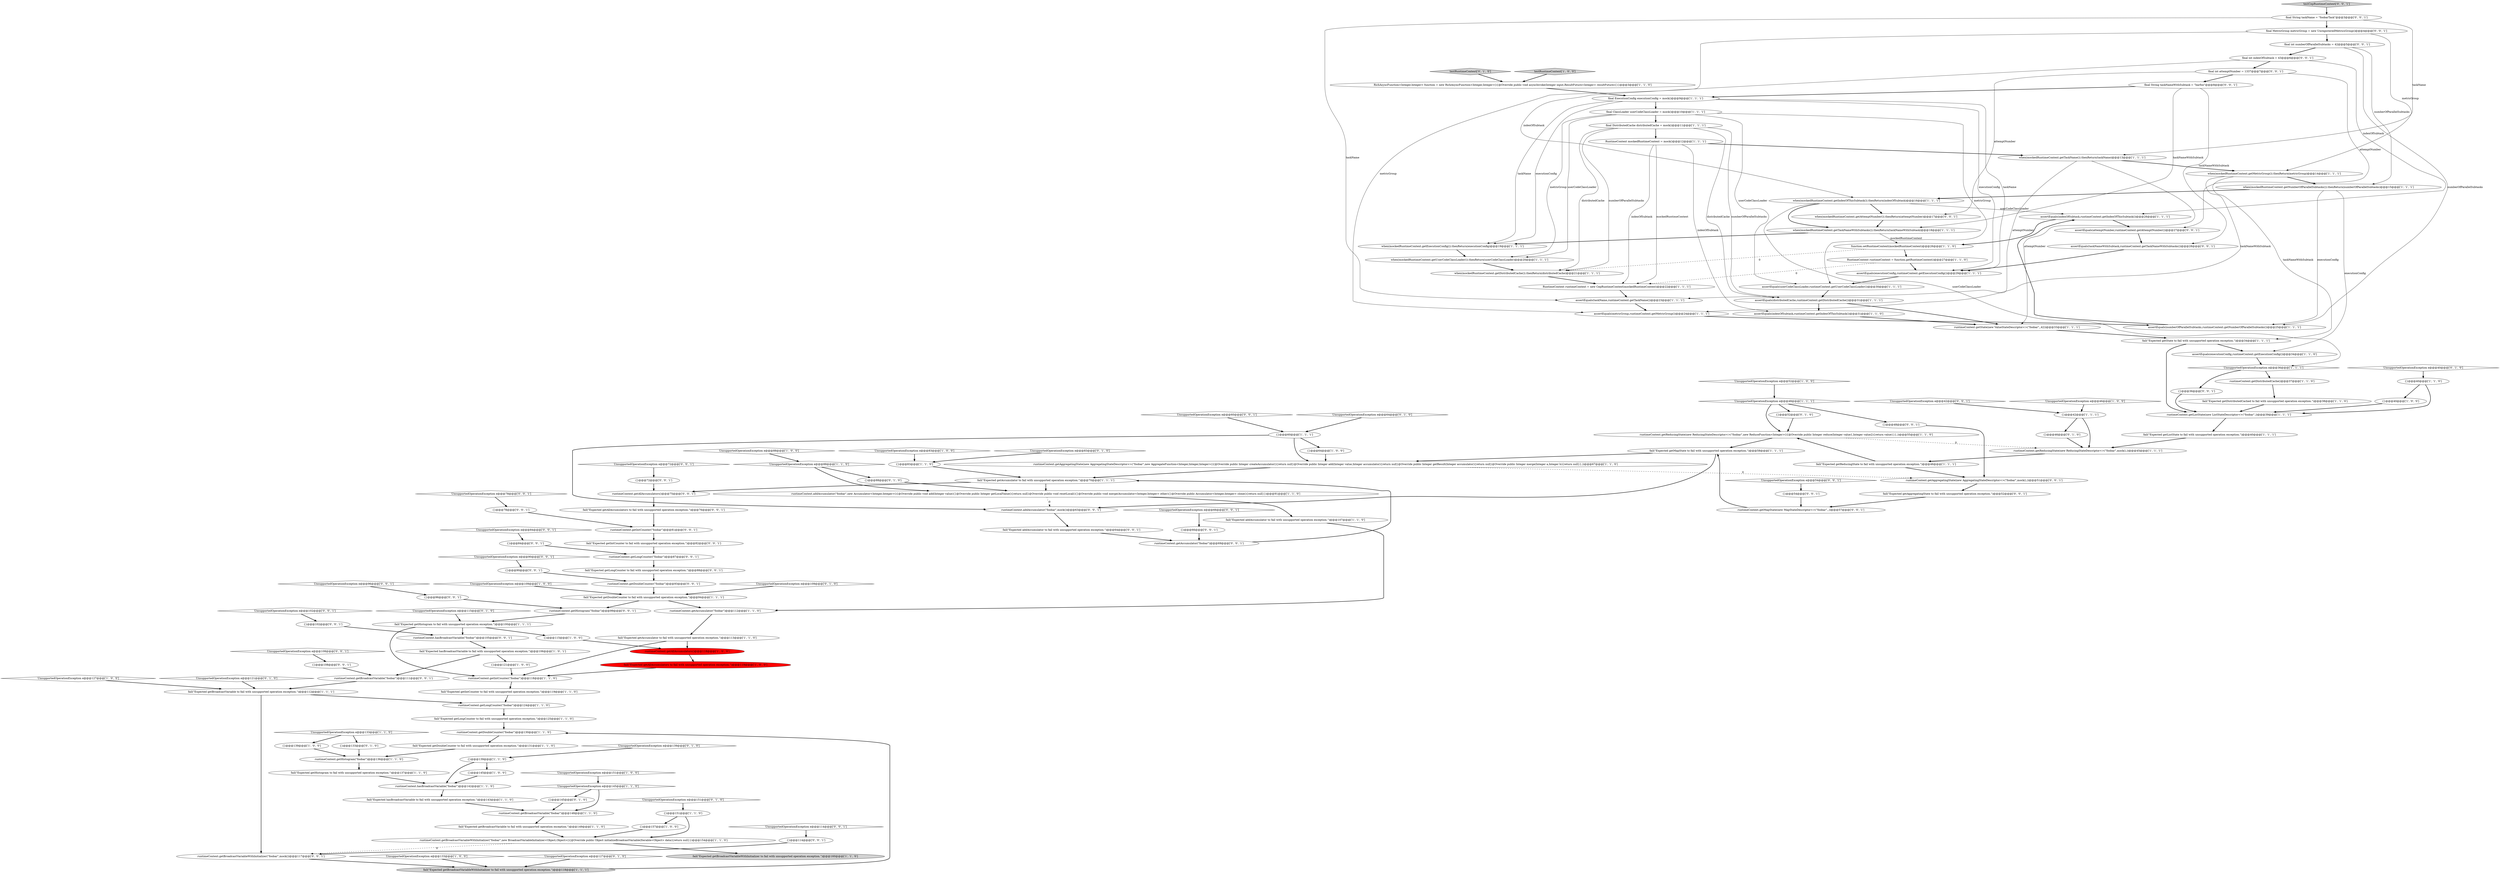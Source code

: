 digraph {
68 [style = filled, label = "fail(\"Expected getMapState to fail with unsupported operation exception.\")@@@58@@@['1', '1', '1']", fillcolor = white, shape = ellipse image = "AAA0AAABBB1BBB"];
57 [style = filled, label = "RichAsyncFunction<Integer,Integer> function = new RichAsyncFunction<Integer,Integer>(){@Override public void asyncInvoke(Integer input,ResultFuture<Integer> resultFuture){}}@@@3@@@['1', '1', '0']", fillcolor = white, shape = ellipse image = "AAA0AAABBB1BBB"];
5 [style = filled, label = "UnsupportedOperationException e@@@52@@@['1', '0', '0']", fillcolor = white, shape = diamond image = "AAA0AAABBB1BBB"];
102 [style = filled, label = "UnsupportedOperationException e@@@151@@@['0', '1', '0']", fillcolor = white, shape = diamond image = "AAA0AAABBB2BBB"];
14 [style = filled, label = "assertEquals(indexOfSubtask,runtimeContext.getIndexOfThisSubtask())@@@26@@@['1', '1', '1']", fillcolor = white, shape = ellipse image = "AAA0AAABBB1BBB"];
78 [style = filled, label = "UnsupportedOperationException e@@@133@@@['1', '0', '0']", fillcolor = white, shape = diamond image = "AAA0AAABBB1BBB"];
133 [style = filled, label = "{}@@@114@@@['0', '0', '1']", fillcolor = white, shape = ellipse image = "AAA0AAABBB3BBB"];
23 [style = filled, label = "{}@@@145@@@['1', '0', '0']", fillcolor = white, shape = ellipse image = "AAA0AAABBB1BBB"];
81 [style = filled, label = "UnsupportedOperationException e@@@46@@@['1', '0', '0']", fillcolor = white, shape = diamond image = "AAA0AAABBB1BBB"];
67 [style = filled, label = "fail(\"Expected getLongCounter to fail with unsupported operation exception.\")@@@125@@@['1', '1', '0']", fillcolor = white, shape = ellipse image = "AAA0AAABBB1BBB"];
39 [style = filled, label = "runtimeContext.getBroadcastVariableWithInitializer(\"foobar\",new BroadcastVariableInitializer<Object,Object>(){@Override public Object initializeBroadcastVariable(Iterable<Object> data){return null}})@@@154@@@['1', '1', '0']", fillcolor = white, shape = ellipse image = "AAA0AAABBB1BBB"];
113 [style = filled, label = "runtimeContext.getMapState(new MapStateDescriptor<>(\"foobar\",,))@@@57@@@['0', '0', '1']", fillcolor = white, shape = ellipse image = "AAA0AAABBB3BBB"];
10 [style = filled, label = "when(mockedRuntimeContext.getTaskName()).thenReturn(taskName)@@@13@@@['1', '1', '1']", fillcolor = white, shape = ellipse image = "AAA0AAABBB1BBB"];
69 [style = filled, label = "assertEquals(userCodeClassLoader,runtimeContext.getUserCodeClassLoader())@@@30@@@['1', '1', '1']", fillcolor = white, shape = ellipse image = "AAA0AAABBB1BBB"];
15 [style = filled, label = "runtimeContext.hasBroadcastVariable(\"foobar\")@@@142@@@['1', '1', '0']", fillcolor = white, shape = ellipse image = "AAA0AAABBB1BBB"];
132 [style = filled, label = "runtimeContext.getBroadcastVariable(\"foobar\")@@@111@@@['0', '0', '1']", fillcolor = white, shape = ellipse image = "AAA0AAABBB3BBB"];
117 [style = filled, label = "UnsupportedOperationException e@@@42@@@['0', '0', '1']", fillcolor = white, shape = diamond image = "AAA0AAABBB3BBB"];
44 [style = filled, label = "when(mockedRuntimeContext.getUserCodeClassLoader()).thenReturn(userCodeClassLoader)@@@20@@@['1', '1', '1']", fillcolor = white, shape = ellipse image = "AAA0AAABBB1BBB"];
149 [style = filled, label = "runtimeContext.getDoubleCounter(\"foobar\")@@@93@@@['0', '0', '1']", fillcolor = white, shape = ellipse image = "AAA0AAABBB3BBB"];
114 [style = filled, label = "UnsupportedOperationException e@@@84@@@['0', '0', '1']", fillcolor = white, shape = diamond image = "AAA0AAABBB3BBB"];
121 [style = filled, label = "UnsupportedOperationException e@@@60@@@['0', '0', '1']", fillcolor = white, shape = diamond image = "AAA0AAABBB3BBB"];
138 [style = filled, label = "{}@@@78@@@['0', '0', '1']", fillcolor = white, shape = ellipse image = "AAA0AAABBB3BBB"];
120 [style = filled, label = "{}@@@72@@@['0', '0', '1']", fillcolor = white, shape = ellipse image = "AAA0AAABBB3BBB"];
87 [style = filled, label = "final ExecutionConfig executionConfig = mock()@@@9@@@['1', '1', '1']", fillcolor = white, shape = ellipse image = "AAA0AAABBB1BBB"];
101 [style = filled, label = "{}@@@52@@@['0', '1', '0']", fillcolor = white, shape = ellipse image = "AAA0AAABBB2BBB"];
27 [style = filled, label = "{}@@@121@@@['1', '0', '0']", fillcolor = white, shape = ellipse image = "AAA0AAABBB1BBB"];
144 [style = filled, label = "fail(\"Expected getIntCounter to fail with unsupported operation exception.\")@@@82@@@['0', '0', '1']", fillcolor = white, shape = ellipse image = "AAA0AAABBB3BBB"];
129 [style = filled, label = "runtimeContext.hasBroadcastVariable(\"foobar\")@@@105@@@['0', '0', '1']", fillcolor = white, shape = ellipse image = "AAA0AAABBB3BBB"];
58 [style = filled, label = "runtimeContext.getState(new ValueStateDescriptor<>(\"foobar\",,42))@@@33@@@['1', '1', '1']", fillcolor = white, shape = ellipse image = "AAA0AAABBB1BBB"];
128 [style = filled, label = "runtimeContext.getHistogram(\"foobar\")@@@99@@@['0', '0', '1']", fillcolor = white, shape = ellipse image = "AAA0AAABBB3BBB"];
107 [style = filled, label = "assertEquals(taskNameWithSubtask,runtimeContext.getTaskNameWithSubtasks())@@@28@@@['0', '0', '1']", fillcolor = white, shape = ellipse image = "AAA0AAABBB3BBB"];
24 [style = filled, label = "assertEquals(executionConfig,runtimeContext.getExecutionConfig())@@@34@@@['1', '1', '0']", fillcolor = white, shape = ellipse image = "AAA0AAABBB1BBB"];
1 [style = filled, label = "RuntimeContext mockedRuntimeContext = mock()@@@12@@@['1', '1', '1']", fillcolor = white, shape = ellipse image = "AAA0AAABBB1BBB"];
145 [style = filled, label = "{}@@@96@@@['0', '0', '1']", fillcolor = white, shape = ellipse image = "AAA0AAABBB3BBB"];
96 [style = filled, label = "UnsupportedOperationException e@@@64@@@['0', '1', '0']", fillcolor = white, shape = diamond image = "AAA0AAABBB2BBB"];
20 [style = filled, label = "{}@@@139@@@['1', '0', '0']", fillcolor = white, shape = ellipse image = "AAA0AAABBB1BBB"];
92 [style = filled, label = "UnsupportedOperationException e@@@83@@@['0', '1', '0']", fillcolor = white, shape = diamond image = "AAA0AAABBB2BBB"];
63 [style = filled, label = "fail(\"Expected getAccumulator to fail with unsupported operation exception.\")@@@113@@@['1', '1', '0']", fillcolor = white, shape = ellipse image = "AAA0AAABBB1BBB"];
148 [style = filled, label = "when(mockedRuntimeContext.getAttemptNumber()).thenReturn(attemptNumber)@@@17@@@['0', '0', '1']", fillcolor = white, shape = ellipse image = "AAA0AAABBB3BBB"];
130 [style = filled, label = "{}@@@48@@@['0', '0', '1']", fillcolor = white, shape = ellipse image = "AAA0AAABBB3BBB"];
153 [style = filled, label = "fail(\"Expected getLongCounter to fail with unsupported operation exception.\")@@@88@@@['0', '0', '1']", fillcolor = white, shape = ellipse image = "AAA0AAABBB3BBB"];
93 [style = filled, label = "{}@@@145@@@['0', '1', '0']", fillcolor = white, shape = ellipse image = "AAA0AAABBB2BBB"];
124 [style = filled, label = "UnsupportedOperationException e@@@96@@@['0', '0', '1']", fillcolor = white, shape = diamond image = "AAA0AAABBB3BBB"];
37 [style = filled, label = "{}@@@40@@@['1', '0', '0']", fillcolor = white, shape = ellipse image = "AAA0AAABBB1BBB"];
71 [style = filled, label = "fail(\"Expected addAccumulator to fail with unsupported operation exception.\")@@@107@@@['1', '1', '0']", fillcolor = white, shape = ellipse image = "AAA0AAABBB1BBB"];
100 [style = filled, label = "UnsupportedOperationException e@@@40@@@['0', '1', '0']", fillcolor = white, shape = diamond image = "AAA0AAABBB2BBB"];
73 [style = filled, label = "{}@@@151@@@['1', '1', '0']", fillcolor = white, shape = ellipse image = "AAA0AAABBB1BBB"];
19 [style = filled, label = "UnsupportedOperationException e@@@88@@@['1', '1', '0']", fillcolor = white, shape = diamond image = "AAA0AAABBB1BBB"];
118 [style = filled, label = "runtimeContext.getAccumulator(\"foobar\")@@@69@@@['0', '0', '1']", fillcolor = white, shape = ellipse image = "AAA0AAABBB3BBB"];
83 [style = filled, label = "{}@@@139@@@['1', '1', '0']", fillcolor = white, shape = ellipse image = "AAA0AAABBB1BBB"];
29 [style = filled, label = "fail(\"Expected getListState to fail with unsupported operation exception.\")@@@40@@@['1', '1', '1']", fillcolor = white, shape = ellipse image = "AAA0AAABBB1BBB"];
3 [style = filled, label = "UnsupportedOperationException e@@@127@@@['1', '0', '0']", fillcolor = white, shape = diamond image = "AAA0AAABBB1BBB"];
42 [style = filled, label = "{}@@@40@@@['1', '1', '0']", fillcolor = white, shape = ellipse image = "AAA0AAABBB1BBB"];
46 [style = filled, label = "fail(\"Expected getAllAccumulators to fail with unsupported operation exception.\")@@@119@@@['1', '0', '0']", fillcolor = red, shape = ellipse image = "AAA1AAABBB1BBB"];
99 [style = filled, label = "UnsupportedOperationException e@@@115@@@['0', '1', '0']", fillcolor = white, shape = diamond image = "AAA0AAABBB2BBB"];
140 [style = filled, label = "{}@@@84@@@['0', '0', '1']", fillcolor = white, shape = ellipse image = "AAA0AAABBB3BBB"];
76 [style = filled, label = "fail(\"Expected getDoubleCounter to fail with unsupported operation exception.\")@@@131@@@['1', '1', '0']", fillcolor = white, shape = ellipse image = "AAA0AAABBB1BBB"];
12 [style = filled, label = "assertEquals(distributedCache,runtimeContext.getDistributedCache())@@@31@@@['1', '1', '1']", fillcolor = white, shape = ellipse image = "AAA0AAABBB1BBB"];
35 [style = filled, label = "fail(\"Expected getAccumulator to fail with unsupported operation exception.\")@@@70@@@['1', '1', '1']", fillcolor = white, shape = ellipse image = "AAA0AAABBB1BBB"];
88 [style = filled, label = "when(mockedRuntimeContext.getIndexOfThisSubtask()).thenReturn(indexOfSubtask)@@@16@@@['1', '1', '1']", fillcolor = white, shape = ellipse image = "AAA0AAABBB1BBB"];
94 [style = filled, label = "UnsupportedOperationException e@@@127@@@['0', '1', '0']", fillcolor = white, shape = diamond image = "AAA0AAABBB2BBB"];
0 [style = filled, label = "runtimeContext.getReducingState(new ReducingStateDescriptor<>(\"foobar\",mock(),))@@@45@@@['1', '1', '1']", fillcolor = white, shape = ellipse image = "AAA0AAABBB1BBB"];
123 [style = filled, label = "UnsupportedOperationException e@@@108@@@['0', '0', '1']", fillcolor = white, shape = diamond image = "AAA0AAABBB3BBB"];
131 [style = filled, label = "final int numberOfParallelSubtasks = 42@@@5@@@['0', '0', '1']", fillcolor = white, shape = ellipse image = "AAA0AAABBB3BBB"];
134 [style = filled, label = "UnsupportedOperationException e@@@102@@@['0', '0', '1']", fillcolor = white, shape = diamond image = "AAA0AAABBB3BBB"];
13 [style = filled, label = "runtimeContext.getHistogram(\"foobar\")@@@136@@@['1', '1', '0']", fillcolor = white, shape = ellipse image = "AAA0AAABBB1BBB"];
54 [style = filled, label = "runtimeContext.getListState(new ListStateDescriptor<>(\"foobar\",))@@@39@@@['1', '1', '1']", fillcolor = white, shape = ellipse image = "AAA0AAABBB1BBB"];
122 [style = filled, label = "UnsupportedOperationException e@@@114@@@['0', '0', '1']", fillcolor = white, shape = diamond image = "AAA0AAABBB3BBB"];
59 [style = filled, label = "final ClassLoader userCodeClassLoader = mock()@@@10@@@['1', '1', '1']", fillcolor = white, shape = ellipse image = "AAA0AAABBB1BBB"];
50 [style = filled, label = "runtimeContext.getAccumulator(\"foobar\")@@@112@@@['1', '1', '0']", fillcolor = white, shape = ellipse image = "AAA0AAABBB1BBB"];
9 [style = filled, label = "RuntimeContext runtimeContext = new CepRuntimeContext(mockedRuntimeContext)@@@22@@@['1', '1', '1']", fillcolor = white, shape = ellipse image = "AAA0AAABBB1BBB"];
49 [style = filled, label = "final DistributedCache distributedCache = mock()@@@11@@@['1', '1', '1']", fillcolor = white, shape = ellipse image = "AAA0AAABBB1BBB"];
28 [style = filled, label = "fail(\"Expected hasBroadcastVariable to fail with unsupported operation exception.\")@@@143@@@['1', '1', '0']", fillcolor = white, shape = ellipse image = "AAA0AAABBB1BBB"];
91 [style = filled, label = "{}@@@46@@@['0', '1', '0']", fillcolor = white, shape = ellipse image = "AAA0AAABBB2BBB"];
136 [style = filled, label = "final int attemptNumber = 1337@@@7@@@['0', '0', '1']", fillcolor = white, shape = ellipse image = "AAA0AAABBB3BBB"];
25 [style = filled, label = "runtimeContext.getReducingState(new ReducingStateDescriptor<>(\"foobar\",new ReduceFunction<Integer>(){@Override public Integer reduce(Integer value1,Integer value2){return value1}},))@@@55@@@['1', '1', '0']", fillcolor = white, shape = ellipse image = "AAA0AAABBB1BBB"];
66 [style = filled, label = "RuntimeContext runtimeContext = function.getRuntimeContext()@@@27@@@['1', '1', '0']", fillcolor = white, shape = ellipse image = "AAA0AAABBB1BBB"];
65 [style = filled, label = "UnsupportedOperationException e@@@48@@@['1', '1', '1']", fillcolor = white, shape = diamond image = "AAA0AAABBB1BBB"];
77 [style = filled, label = "function.setRuntimeContext(mockedRuntimeContext)@@@26@@@['1', '1', '0']", fillcolor = white, shape = ellipse image = "AAA0AAABBB1BBB"];
38 [style = filled, label = "when(mockedRuntimeContext.getTaskNameWithSubtasks()).thenReturn(taskNameWithSubtask)@@@18@@@['1', '1', '1']", fillcolor = white, shape = ellipse image = "AAA0AAABBB1BBB"];
152 [style = filled, label = "assertEquals(attemptNumber,runtimeContext.getAttemptNumber())@@@27@@@['0', '0', '1']", fillcolor = white, shape = ellipse image = "AAA0AAABBB3BBB"];
31 [style = filled, label = "fail(\"Expected getHistogram to fail with unsupported operation exception.\")@@@137@@@['1', '1', '0']", fillcolor = white, shape = ellipse image = "AAA0AAABBB1BBB"];
89 [style = filled, label = "UnsupportedOperationException e@@@139@@@['0', '1', '0']", fillcolor = white, shape = diamond image = "AAA0AAABBB2BBB"];
116 [style = filled, label = "UnsupportedOperationException e@@@54@@@['0', '0', '1']", fillcolor = white, shape = diamond image = "AAA0AAABBB3BBB"];
110 [style = filled, label = "{}@@@54@@@['0', '0', '1']", fillcolor = white, shape = ellipse image = "AAA0AAABBB3BBB"];
43 [style = filled, label = "runtimeContext.getIntCounter(\"foobar\")@@@118@@@['1', '1', '0']", fillcolor = white, shape = ellipse image = "AAA0AAABBB1BBB"];
36 [style = filled, label = "testRuntimeContext['1', '0', '0']", fillcolor = lightgray, shape = diamond image = "AAA0AAABBB1BBB"];
4 [style = filled, label = "UnsupportedOperationException e@@@109@@@['1', '0', '0']", fillcolor = white, shape = diamond image = "AAA0AAABBB1BBB"];
32 [style = filled, label = "{}@@@60@@@['1', '1', '1']", fillcolor = white, shape = ellipse image = "AAA0AAABBB1BBB"];
72 [style = filled, label = "fail(\"Expected hasBroadcastVariable to fail with unsupported operation exception.\")@@@106@@@['1', '0', '1']", fillcolor = white, shape = ellipse image = "AAA0AAABBB1BBB"];
75 [style = filled, label = "runtimeContext.getDistributedCache()@@@37@@@['1', '1', '0']", fillcolor = white, shape = ellipse image = "AAA0AAABBB1BBB"];
105 [style = filled, label = "runtimeContext.getAllAccumulators()@@@75@@@['0', '0', '1']", fillcolor = white, shape = ellipse image = "AAA0AAABBB3BBB"];
97 [style = filled, label = "UnsupportedOperationException e@@@121@@@['0', '1', '0']", fillcolor = white, shape = diamond image = "AAA0AAABBB2BBB"];
109 [style = filled, label = "final String taskNameWithSubtask = \"barfoo\"@@@8@@@['0', '0', '1']", fillcolor = white, shape = ellipse image = "AAA0AAABBB3BBB"];
103 [style = filled, label = "testRuntimeContext['0', '1', '0']", fillcolor = lightgray, shape = diamond image = "AAA0AAABBB2BBB"];
48 [style = filled, label = "assertEquals(indexOfSubtask,runtimeContext.getIndexOfThisSubtask())@@@31@@@['1', '1', '0']", fillcolor = white, shape = ellipse image = "AAA0AAABBB1BBB"];
34 [style = filled, label = "assertEquals(metricGroup,runtimeContext.getMetricGroup())@@@24@@@['1', '1', '1']", fillcolor = white, shape = ellipse image = "AAA0AAABBB1BBB"];
51 [style = filled, label = "{}@@@157@@@['1', '0', '0']", fillcolor = white, shape = ellipse image = "AAA0AAABBB1BBB"];
90 [style = filled, label = "{}@@@133@@@['0', '1', '0']", fillcolor = white, shape = ellipse image = "AAA0AAABBB2BBB"];
26 [style = filled, label = "fail(\"Expected getBroadcastVariableWithInitializer to fail with unsupported operation exception.\")@@@160@@@['1', '1', '0']", fillcolor = lightgray, shape = ellipse image = "AAA0AAABBB1BBB"];
125 [style = filled, label = "final MetricGroup metricGroup = new UnregisteredMetricsGroup()@@@4@@@['0', '0', '1']", fillcolor = white, shape = ellipse image = "AAA0AAABBB3BBB"];
85 [style = filled, label = "{}@@@83@@@['1', '1', '0']", fillcolor = white, shape = ellipse image = "AAA0AAABBB1BBB"];
56 [style = filled, label = "runtimeContext.getAllAccumulators()@@@118@@@['1', '0', '0']", fillcolor = red, shape = ellipse image = "AAA1AAABBB1BBB"];
16 [style = filled, label = "runtimeContext.addAccumulator(\"foobar\",new Accumulator<Integer,Integer>(){@Override public void add(Integer value){}@Override public Integer getLocalValue(){return null}@Override public void resetLocal(){}@Override public void merge(Accumulator<Integer,Integer> other){}@Override public Accumulator<Integer,Integer> clone(){return null}})@@@91@@@['1', '1', '0']", fillcolor = white, shape = ellipse image = "AAA0AAABBB1BBB"];
33 [style = filled, label = "fail(\"Expected getHistogram to fail with unsupported operation exception.\")@@@100@@@['1', '1', '1']", fillcolor = white, shape = ellipse image = "AAA0AAABBB1BBB"];
22 [style = filled, label = "fail(\"Expected getBroadcastVariable to fail with unsupported operation exception.\")@@@112@@@['1', '1', '1']", fillcolor = white, shape = ellipse image = "AAA0AAABBB1BBB"];
142 [style = filled, label = "{}@@@66@@@['0', '0', '1']", fillcolor = white, shape = ellipse image = "AAA0AAABBB3BBB"];
84 [style = filled, label = "when(mockedRuntimeContext.getNumberOfParallelSubtasks()).thenReturn(numberOfParallelSubtasks)@@@15@@@['1', '1', '1']", fillcolor = white, shape = ellipse image = "AAA0AAABBB1BBB"];
154 [style = filled, label = "UnsupportedOperationException e@@@78@@@['0', '0', '1']", fillcolor = white, shape = diamond image = "AAA0AAABBB3BBB"];
60 [style = filled, label = "runtimeContext.getLongCounter(\"foobar\")@@@124@@@['1', '1', '0']", fillcolor = white, shape = ellipse image = "AAA0AAABBB1BBB"];
86 [style = filled, label = "UnsupportedOperationException e@@@145@@@['1', '1', '0']", fillcolor = white, shape = diamond image = "AAA0AAABBB1BBB"];
111 [style = filled, label = "{}@@@90@@@['0', '0', '1']", fillcolor = white, shape = ellipse image = "AAA0AAABBB3BBB"];
21 [style = filled, label = "runtimeContext.getAggregatingState(new AggregatingStateDescriptor<>(\"foobar\",new AggregateFunction<Integer,Integer,Integer>(){@Override public Integer createAccumulator(){return null}@Override public Integer add(Integer value,Integer accumulator){return null}@Override public Integer getResult(Integer accumulator){return null}@Override public Integer merge(Integer a,Integer b){return null}},))@@@67@@@['1', '1', '0']", fillcolor = white, shape = ellipse image = "AAA0AAABBB1BBB"];
6 [style = filled, label = "{}@@@64@@@['1', '0', '0']", fillcolor = white, shape = ellipse image = "AAA0AAABBB1BBB"];
108 [style = filled, label = "testCepRuntimeContext['0', '0', '1']", fillcolor = lightgray, shape = diamond image = "AAA0AAABBB3BBB"];
126 [style = filled, label = "{}@@@36@@@['0', '0', '1']", fillcolor = white, shape = ellipse image = "AAA0AAABBB3BBB"];
95 [style = filled, label = "UnsupportedOperationException e@@@109@@@['0', '1', '0']", fillcolor = white, shape = diamond image = "AAA0AAABBB2BBB"];
62 [style = filled, label = "UnsupportedOperationException e@@@83@@@['1', '0', '0']", fillcolor = white, shape = diamond image = "AAA0AAABBB1BBB"];
52 [style = filled, label = "when(mockedRuntimeContext.getExecutionConfig()).thenReturn(executionConfig)@@@19@@@['1', '1', '1']", fillcolor = white, shape = ellipse image = "AAA0AAABBB1BBB"];
70 [style = filled, label = "fail(\"Expected getBroadcastVariable to fail with unsupported operation exception.\")@@@149@@@['1', '1', '0']", fillcolor = white, shape = ellipse image = "AAA0AAABBB1BBB"];
146 [style = filled, label = "UnsupportedOperationException e@@@72@@@['0', '0', '1']", fillcolor = white, shape = diamond image = "AAA0AAABBB3BBB"];
150 [style = filled, label = "{}@@@102@@@['0', '0', '1']", fillcolor = white, shape = ellipse image = "AAA0AAABBB3BBB"];
80 [style = filled, label = "when(mockedRuntimeContext.getMetricGroup()).thenReturn(metricGroup)@@@14@@@['1', '1', '1']", fillcolor = white, shape = ellipse image = "AAA0AAABBB1BBB"];
82 [style = filled, label = "{}@@@42@@@['1', '1', '1']", fillcolor = white, shape = ellipse image = "AAA0AAABBB1BBB"];
127 [style = filled, label = "runtimeContext.getAggregatingState(new AggregatingStateDescriptor<>(\"foobar\",mock(),))@@@51@@@['0', '0', '1']", fillcolor = white, shape = ellipse image = "AAA0AAABBB3BBB"];
147 [style = filled, label = "fail(\"Expected getAggregatingState to fail with unsupported operation exception.\")@@@52@@@['0', '0', '1']", fillcolor = white, shape = ellipse image = "AAA0AAABBB3BBB"];
11 [style = filled, label = "runtimeContext.getDoubleCounter(\"foobar\")@@@130@@@['1', '1', '0']", fillcolor = white, shape = ellipse image = "AAA0AAABBB1BBB"];
41 [style = filled, label = "UnsupportedOperationException e@@@36@@@['1', '1', '1']", fillcolor = white, shape = diamond image = "AAA0AAABBB1BBB"];
18 [style = filled, label = "runtimeContext.getBroadcastVariable(\"foobar\")@@@148@@@['1', '1', '0']", fillcolor = white, shape = ellipse image = "AAA0AAABBB1BBB"];
79 [style = filled, label = "fail(\"Expected getBroadcastVariableWithInitializer to fail with unsupported operation exception.\")@@@118@@@['1', '1', '1']", fillcolor = lightgray, shape = ellipse image = "AAA0AAABBB1BBB"];
47 [style = filled, label = "fail(\"Expected getState to fail with unsupported operation exception.\")@@@34@@@['1', '1', '1']", fillcolor = white, shape = ellipse image = "AAA0AAABBB1BBB"];
143 [style = filled, label = "UnsupportedOperationException e@@@66@@@['0', '0', '1']", fillcolor = white, shape = diamond image = "AAA0AAABBB3BBB"];
151 [style = filled, label = "UnsupportedOperationException e@@@90@@@['0', '0', '1']", fillcolor = white, shape = diamond image = "AAA0AAABBB3BBB"];
40 [style = filled, label = "UnsupportedOperationException e@@@133@@@['1', '1', '0']", fillcolor = white, shape = diamond image = "AAA0AAABBB1BBB"];
7 [style = filled, label = "fail(\"Expected getDoubleCounter to fail with unsupported operation exception.\")@@@94@@@['1', '1', '1']", fillcolor = white, shape = ellipse image = "AAA0AAABBB1BBB"];
141 [style = filled, label = "runtimeContext.getIntCounter(\"foobar\")@@@81@@@['0', '0', '1']", fillcolor = white, shape = ellipse image = "AAA0AAABBB3BBB"];
2 [style = filled, label = "assertEquals(numberOfParallelSubtasks,runtimeContext.getNumberOfParallelSubtasks())@@@25@@@['1', '1', '1']", fillcolor = white, shape = ellipse image = "AAA0AAABBB1BBB"];
115 [style = filled, label = "fail(\"Expected addAccumulator to fail with unsupported operation exception.\")@@@64@@@['0', '0', '1']", fillcolor = white, shape = ellipse image = "AAA0AAABBB3BBB"];
137 [style = filled, label = "runtimeContext.getBroadcastVariableWithInitializer(\"foobar\",mock())@@@117@@@['0', '0', '1']", fillcolor = white, shape = ellipse image = "AAA0AAABBB3BBB"];
98 [style = filled, label = "{}@@@88@@@['0', '1', '0']", fillcolor = white, shape = ellipse image = "AAA0AAABBB2BBB"];
106 [style = filled, label = "final String taskName = \"foobarTask\"@@@3@@@['0', '0', '1']", fillcolor = white, shape = ellipse image = "AAA0AAABBB3BBB"];
64 [style = filled, label = "assertEquals(taskName,runtimeContext.getTaskName())@@@23@@@['1', '1', '1']", fillcolor = white, shape = ellipse image = "AAA0AAABBB1BBB"];
74 [style = filled, label = "when(mockedRuntimeContext.getDistributedCache()).thenReturn(distributedCache)@@@21@@@['1', '1', '1']", fillcolor = white, shape = ellipse image = "AAA0AAABBB1BBB"];
135 [style = filled, label = "runtimeContext.addAccumulator(\"foobar\",mock())@@@63@@@['0', '0', '1']", fillcolor = white, shape = ellipse image = "AAA0AAABBB3BBB"];
112 [style = filled, label = "{}@@@108@@@['0', '0', '1']", fillcolor = white, shape = ellipse image = "AAA0AAABBB3BBB"];
61 [style = filled, label = "fail(\"Expected getReducingState to fail with unsupported operation exception.\")@@@46@@@['1', '1', '1']", fillcolor = white, shape = ellipse image = "AAA0AAABBB1BBB"];
55 [style = filled, label = "fail(\"Expected getDistributedCached to fail with unsupported operation exception.\")@@@38@@@['1', '1', '0']", fillcolor = white, shape = ellipse image = "AAA0AAABBB1BBB"];
104 [style = filled, label = "final int indexOfSubtask = 43@@@6@@@['0', '0', '1']", fillcolor = white, shape = ellipse image = "AAA0AAABBB3BBB"];
53 [style = filled, label = "fail(\"Expected getIntCounter to fail with unsupported operation exception.\")@@@119@@@['1', '1', '0']", fillcolor = white, shape = ellipse image = "AAA0AAABBB1BBB"];
45 [style = filled, label = "assertEquals(executionConfig,runtimeContext.getExecutionConfig())@@@29@@@['1', '1', '1']", fillcolor = white, shape = ellipse image = "AAA0AAABBB1BBB"];
119 [style = filled, label = "runtimeContext.getLongCounter(\"foobar\")@@@87@@@['0', '0', '1']", fillcolor = white, shape = ellipse image = "AAA0AAABBB3BBB"];
139 [style = filled, label = "fail(\"Expected getAllAccumulators to fail with unsupported operation exception.\")@@@76@@@['0', '0', '1']", fillcolor = white, shape = ellipse image = "AAA0AAABBB3BBB"];
8 [style = filled, label = "UnsupportedOperationException e@@@151@@@['1', '0', '0']", fillcolor = white, shape = diamond image = "AAA0AAABBB1BBB"];
30 [style = filled, label = "{}@@@115@@@['1', '0', '0']", fillcolor = white, shape = ellipse image = "AAA0AAABBB1BBB"];
17 [style = filled, label = "UnsupportedOperationException e@@@88@@@['1', '0', '0']", fillcolor = white, shape = diamond image = "AAA0AAABBB1BBB"];
35->105 [style = bold, label=""];
88->38 [style = bold, label=""];
52->44 [style = bold, label=""];
109->38 [style = solid, label="taskNameWithSubtask"];
59->49 [style = bold, label=""];
65->101 [style = bold, label=""];
80->84 [style = bold, label=""];
111->149 [style = bold, label=""];
121->32 [style = bold, label=""];
38->52 [style = bold, label=""];
149->7 [style = bold, label=""];
89->83 [style = bold, label=""];
44->74 [style = bold, label=""];
29->0 [style = bold, label=""];
82->0 [style = bold, label=""];
63->56 [style = bold, label=""];
101->25 [style = bold, label=""];
40->20 [style = bold, label=""];
87->45 [style = solid, label="taskName"];
112->132 [style = bold, label=""];
22->137 [style = bold, label=""];
106->64 [style = solid, label="taskName"];
32->6 [style = bold, label=""];
41->126 [style = bold, label=""];
33->129 [style = bold, label=""];
68->21 [style = bold, label=""];
84->88 [style = bold, label=""];
22->60 [style = bold, label=""];
61->25 [style = bold, label=""];
85->35 [style = bold, label=""];
54->29 [style = bold, label=""];
103->57 [style = bold, label=""];
147->113 [style = bold, label=""];
34->2 [style = bold, label=""];
73->39 [style = bold, label=""];
43->53 [style = bold, label=""];
2->14 [style = bold, label=""];
123->112 [style = bold, label=""];
51->39 [style = bold, label=""];
90->13 [style = bold, label=""];
137->79 [style = bold, label=""];
10->64 [style = solid, label="attemptNumber"];
138->141 [style = bold, label=""];
62->85 [style = bold, label=""];
66->9 [style = dashed, label="0"];
10->80 [style = bold, label=""];
126->54 [style = bold, label=""];
64->34 [style = bold, label=""];
74->9 [style = bold, label=""];
130->127 [style = bold, label=""];
13->31 [style = bold, label=""];
21->35 [style = bold, label=""];
53->60 [style = bold, label=""];
80->47 [style = solid, label="taskNameWithSubtask"];
131->84 [style = solid, label="numberOfParallelSubtasks"];
50->63 [style = bold, label=""];
152->107 [style = bold, label=""];
146->120 [style = bold, label=""];
66->45 [style = bold, label=""];
113->68 [style = bold, label=""];
69->12 [style = bold, label=""];
108->106 [style = bold, label=""];
1->48 [style = solid, label="indexOfSubtask"];
82->91 [style = bold, label=""];
72->27 [style = bold, label=""];
63->43 [style = bold, label=""];
131->104 [style = bold, label=""];
72->132 [style = bold, label=""];
88->41 [style = solid, label="userCodeClassLoader"];
136->148 [style = solid, label="attemptNumber"];
9->64 [style = bold, label=""];
28->18 [style = bold, label=""];
86->18 [style = bold, label=""];
114->140 [style = bold, label=""];
77->74 [style = dashed, label="0"];
91->0 [style = bold, label=""];
124->145 [style = bold, label=""];
92->85 [style = bold, label=""];
49->12 [style = solid, label="numberOfParallelSubtasks"];
106->10 [style = solid, label="taskName"];
59->69 [style = solid, label="userCodeClassLoader"];
56->46 [style = bold, label=""];
125->131 [style = bold, label=""];
80->34 [style = solid, label="taskNameWithSubtask"];
12->48 [style = bold, label=""];
83->15 [style = bold, label=""];
151->111 [style = bold, label=""];
125->80 [style = solid, label="metricGroup"];
100->42 [style = bold, label=""];
132->22 [style = bold, label=""];
39->26 [style = bold, label=""];
84->24 [style = solid, label="executionConfig"];
76->13 [style = bold, label=""];
83->23 [style = bold, label=""];
87->52 [style = solid, label="executionConfig"];
70->39 [style = bold, label=""];
14->77 [style = bold, label=""];
148->38 [style = bold, label=""];
49->1 [style = bold, label=""];
120->105 [style = bold, label=""];
11->76 [style = bold, label=""];
47->54 [style = bold, label=""];
117->82 [style = bold, label=""];
81->82 [style = bold, label=""];
122->133 [style = bold, label=""];
88->148 [style = bold, label=""];
68->135 [style = bold, label=""];
19->98 [style = bold, label=""];
154->138 [style = bold, label=""];
33->30 [style = bold, label=""];
16->71 [style = bold, label=""];
18->70 [style = bold, label=""];
87->52 [style = solid, label="taskName"];
67->11 [style = bold, label=""];
95->7 [style = bold, label=""];
102->73 [style = bold, label=""];
49->12 [style = solid, label="distributedCache"];
36->57 [style = bold, label=""];
7->50 [style = bold, label=""];
106->125 [style = bold, label=""];
141->144 [style = bold, label=""];
65->25 [style = bold, label=""];
46->43 [style = bold, label=""];
75->55 [style = bold, label=""];
48->58 [style = bold, label=""];
42->37 [style = bold, label=""];
20->13 [style = bold, label=""];
27->43 [style = bold, label=""];
38->77 [style = solid, label="mockedRuntimeContext"];
153->149 [style = bold, label=""];
143->142 [style = bold, label=""];
6->21 [style = bold, label=""];
145->128 [style = bold, label=""];
104->136 [style = bold, label=""];
73->51 [style = bold, label=""];
21->127 [style = dashed, label="0"];
78->79 [style = bold, label=""];
94->79 [style = bold, label=""];
23->15 [style = bold, label=""];
10->58 [style = solid, label="attemptNumber"];
129->72 [style = bold, label=""];
109->87 [style = bold, label=""];
25->0 [style = dashed, label="0"];
32->135 [style = bold, label=""];
150->129 [style = bold, label=""];
49->74 [style = solid, label="numberOfParallelSubtasks"];
4->7 [style = bold, label=""];
24->41 [style = bold, label=""];
19->16 [style = bold, label=""];
96->32 [style = bold, label=""];
119->153 [style = bold, label=""];
77->66 [style = bold, label=""];
79->11 [style = bold, label=""];
142->118 [style = bold, label=""];
127->147 [style = bold, label=""];
136->152 [style = solid, label="attemptNumber"];
15->28 [style = bold, label=""];
47->24 [style = bold, label=""];
144->119 [style = bold, label=""];
134->150 [style = bold, label=""];
0->61 [style = bold, label=""];
61->127 [style = bold, label=""];
39->137 [style = dashed, label="0"];
33->43 [style = bold, label=""];
25->68 [style = bold, label=""];
1->9 [style = solid, label="mockedRuntimeContext"];
116->110 [style = bold, label=""];
84->2 [style = solid, label="executionConfig"];
98->16 [style = bold, label=""];
104->14 [style = solid, label="indexOfSubtask"];
65->130 [style = bold, label=""];
93->18 [style = bold, label=""];
133->137 [style = bold, label=""];
57->87 [style = bold, label=""];
40->90 [style = bold, label=""];
59->44 [style = solid, label="userCodeClassLoader"];
14->152 [style = bold, label=""];
32->21 [style = bold, label=""];
35->16 [style = bold, label=""];
136->109 [style = bold, label=""];
41->75 [style = bold, label=""];
110->113 [style = bold, label=""];
88->14 [style = solid, label="userCodeClassLoader"];
139->141 [style = bold, label=""];
8->86 [style = bold, label=""];
109->107 [style = solid, label="taskNameWithSubtask"];
140->119 [style = bold, label=""];
7->128 [style = bold, label=""];
45->69 [style = bold, label=""];
5->65 [style = bold, label=""];
128->33 [style = bold, label=""];
59->44 [style = solid, label="metricGroup"];
16->135 [style = dashed, label="0"];
3->22 [style = bold, label=""];
125->34 [style = solid, label="metricGroup"];
31->15 [style = bold, label=""];
17->19 [style = bold, label=""];
1->9 [style = solid, label="indexOfSubtask"];
37->54 [style = bold, label=""];
86->93 [style = bold, label=""];
60->67 [style = bold, label=""];
58->47 [style = bold, label=""];
59->69 [style = solid, label="metricGroup"];
87->45 [style = solid, label="executionConfig"];
71->50 [style = bold, label=""];
118->35 [style = bold, label=""];
131->2 [style = solid, label="numberOfParallelSubtasks"];
30->56 [style = bold, label=""];
105->139 [style = bold, label=""];
107->45 [style = bold, label=""];
87->59 [style = bold, label=""];
49->74 [style = solid, label="distributedCache"];
99->33 [style = bold, label=""];
55->54 [style = bold, label=""];
42->54 [style = bold, label=""];
1->10 [style = bold, label=""];
115->118 [style = bold, label=""];
104->88 [style = solid, label="indexOfSubtask"];
12->58 [style = bold, label=""];
135->115 [style = bold, label=""];
97->22 [style = bold, label=""];
}
